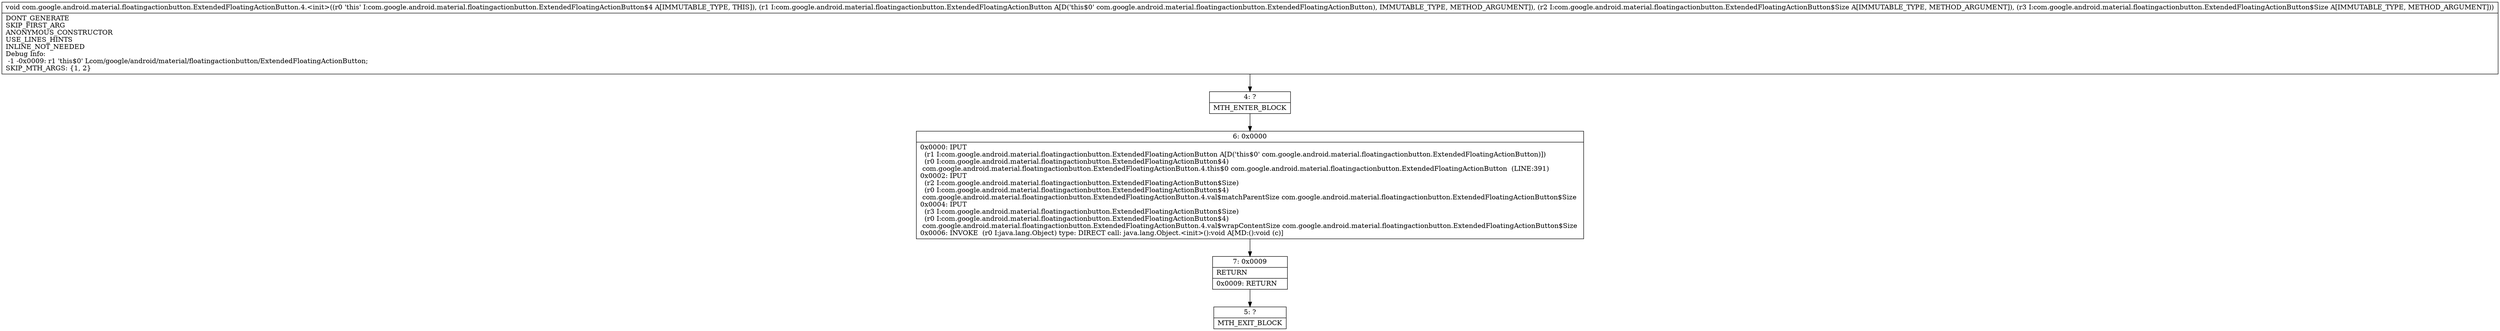 digraph "CFG forcom.google.android.material.floatingactionbutton.ExtendedFloatingActionButton.4.\<init\>(Lcom\/google\/android\/material\/floatingactionbutton\/ExtendedFloatingActionButton;Lcom\/google\/android\/material\/floatingactionbutton\/ExtendedFloatingActionButton$Size;Lcom\/google\/android\/material\/floatingactionbutton\/ExtendedFloatingActionButton$Size;)V" {
Node_4 [shape=record,label="{4\:\ ?|MTH_ENTER_BLOCK\l}"];
Node_6 [shape=record,label="{6\:\ 0x0000|0x0000: IPUT  \l  (r1 I:com.google.android.material.floatingactionbutton.ExtendedFloatingActionButton A[D('this$0' com.google.android.material.floatingactionbutton.ExtendedFloatingActionButton)])\l  (r0 I:com.google.android.material.floatingactionbutton.ExtendedFloatingActionButton$4)\l com.google.android.material.floatingactionbutton.ExtendedFloatingActionButton.4.this$0 com.google.android.material.floatingactionbutton.ExtendedFloatingActionButton  (LINE:391)\l0x0002: IPUT  \l  (r2 I:com.google.android.material.floatingactionbutton.ExtendedFloatingActionButton$Size)\l  (r0 I:com.google.android.material.floatingactionbutton.ExtendedFloatingActionButton$4)\l com.google.android.material.floatingactionbutton.ExtendedFloatingActionButton.4.val$matchParentSize com.google.android.material.floatingactionbutton.ExtendedFloatingActionButton$Size \l0x0004: IPUT  \l  (r3 I:com.google.android.material.floatingactionbutton.ExtendedFloatingActionButton$Size)\l  (r0 I:com.google.android.material.floatingactionbutton.ExtendedFloatingActionButton$4)\l com.google.android.material.floatingactionbutton.ExtendedFloatingActionButton.4.val$wrapContentSize com.google.android.material.floatingactionbutton.ExtendedFloatingActionButton$Size \l0x0006: INVOKE  (r0 I:java.lang.Object) type: DIRECT call: java.lang.Object.\<init\>():void A[MD:():void (c)]\l}"];
Node_7 [shape=record,label="{7\:\ 0x0009|RETURN\l|0x0009: RETURN   \l}"];
Node_5 [shape=record,label="{5\:\ ?|MTH_EXIT_BLOCK\l}"];
MethodNode[shape=record,label="{void com.google.android.material.floatingactionbutton.ExtendedFloatingActionButton.4.\<init\>((r0 'this' I:com.google.android.material.floatingactionbutton.ExtendedFloatingActionButton$4 A[IMMUTABLE_TYPE, THIS]), (r1 I:com.google.android.material.floatingactionbutton.ExtendedFloatingActionButton A[D('this$0' com.google.android.material.floatingactionbutton.ExtendedFloatingActionButton), IMMUTABLE_TYPE, METHOD_ARGUMENT]), (r2 I:com.google.android.material.floatingactionbutton.ExtendedFloatingActionButton$Size A[IMMUTABLE_TYPE, METHOD_ARGUMENT]), (r3 I:com.google.android.material.floatingactionbutton.ExtendedFloatingActionButton$Size A[IMMUTABLE_TYPE, METHOD_ARGUMENT]))  | DONT_GENERATE\lSKIP_FIRST_ARG\lANONYMOUS_CONSTRUCTOR\lUSE_LINES_HINTS\lINLINE_NOT_NEEDED\lDebug Info:\l  \-1 \-0x0009: r1 'this$0' Lcom\/google\/android\/material\/floatingactionbutton\/ExtendedFloatingActionButton;\lSKIP_MTH_ARGS: \{1, 2\}\l}"];
MethodNode -> Node_4;Node_4 -> Node_6;
Node_6 -> Node_7;
Node_7 -> Node_5;
}

